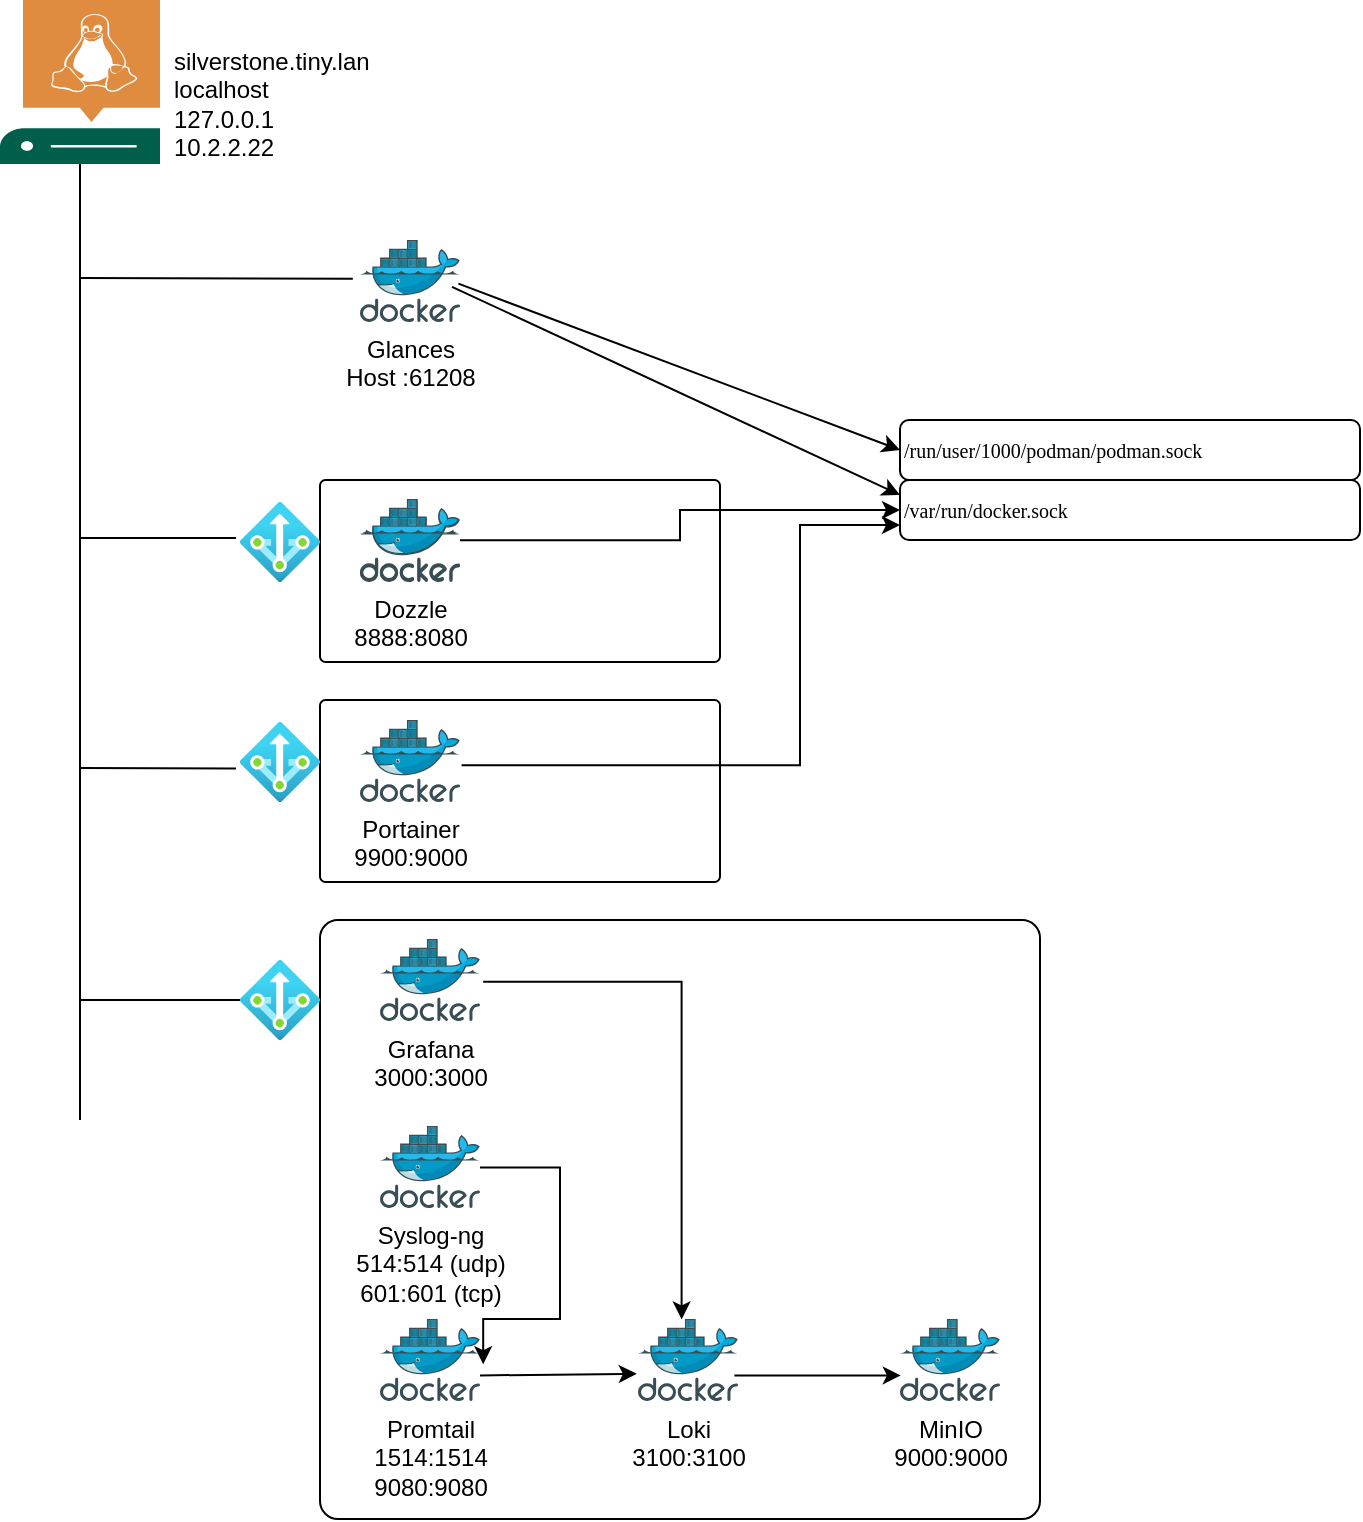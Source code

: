<mxfile version="24.2.7" type="github">
  <diagram name="Page-1" id="xcAeZ0c_36jicNpxhuPr">
    <mxGraphModel dx="1050" dy="565" grid="1" gridSize="10" guides="1" tooltips="1" connect="1" arrows="1" fold="1" page="1" pageScale="1" pageWidth="827" pageHeight="1169" math="0" shadow="0">
      <root>
        <mxCell id="0" />
        <mxCell id="1" parent="0" />
        <mxCell id="pyQKvO4d3ydewZ7Dew-t-25" value="" style="rounded=1;whiteSpace=wrap;html=1;arcSize=3;" vertex="1" parent="1">
          <mxGeometry x="240" y="240" width="200" height="91" as="geometry" />
        </mxCell>
        <mxCell id="pyQKvO4d3ydewZ7Dew-t-26" value="Portainer&lt;div&gt;9900:9000&lt;/div&gt;" style="image;sketch=0;aspect=fixed;html=1;points=[];align=center;fontSize=12;image=img/lib/mscae/Docker.svg;" vertex="1" parent="1">
          <mxGeometry x="260" y="250" width="50" height="41" as="geometry" />
        </mxCell>
        <mxCell id="pyQKvO4d3ydewZ7Dew-t-27" value="" style="image;aspect=fixed;html=1;points=[];align=center;fontSize=12;image=img/lib/azure2/networking/NAT.svg;" vertex="1" parent="1">
          <mxGeometry x="200" y="251" width="40" height="40" as="geometry" />
        </mxCell>
        <mxCell id="pyQKvO4d3ydewZ7Dew-t-23" value="" style="rounded=1;whiteSpace=wrap;html=1;arcSize=3;" vertex="1" parent="1">
          <mxGeometry x="240" y="350" width="200" height="91" as="geometry" />
        </mxCell>
        <mxCell id="pyQKvO4d3ydewZ7Dew-t-21" value="" style="rounded=1;whiteSpace=wrap;html=1;arcSize=3;" vertex="1" parent="1">
          <mxGeometry x="240" y="460" width="360" height="299.5" as="geometry" />
        </mxCell>
        <mxCell id="pyQKvO4d3ydewZ7Dew-t-1" value="Glances&lt;div&gt;Host :61208&lt;/div&gt;" style="image;sketch=0;aspect=fixed;html=1;points=[];align=center;fontSize=12;image=img/lib/mscae/Docker.svg;" vertex="1" parent="1">
          <mxGeometry x="260" y="120" width="50" height="41" as="geometry" />
        </mxCell>
        <mxCell id="pyQKvO4d3ydewZ7Dew-t-2" value="Dozzle&lt;div&gt;8888:8080&lt;/div&gt;" style="image;sketch=0;aspect=fixed;html=1;points=[];align=center;fontSize=12;image=img/lib/mscae/Docker.svg;" vertex="1" parent="1">
          <mxGeometry x="260" y="249.5" width="50" height="41" as="geometry" />
        </mxCell>
        <mxCell id="pyQKvO4d3ydewZ7Dew-t-3" value="Grafana&lt;div&gt;3000:3000&lt;/div&gt;" style="image;sketch=0;aspect=fixed;html=1;points=[];align=center;fontSize=12;image=img/lib/mscae/Docker.svg;" vertex="1" parent="1">
          <mxGeometry x="270" y="469.5" width="50" height="41" as="geometry" />
        </mxCell>
        <mxCell id="pyQKvO4d3ydewZ7Dew-t-4" value="Loki&lt;div&gt;3100:3100&lt;/div&gt;" style="image;sketch=0;aspect=fixed;html=1;points=[];align=center;fontSize=12;image=img/lib/mscae/Docker.svg;" vertex="1" parent="1">
          <mxGeometry x="399" y="659.5" width="50" height="41" as="geometry" />
        </mxCell>
        <mxCell id="pyQKvO4d3ydewZ7Dew-t-5" value="MinIO&lt;div&gt;9000:9000&lt;/div&gt;" style="image;sketch=0;aspect=fixed;html=1;points=[];align=center;fontSize=12;image=img/lib/mscae/Docker.svg;" vertex="1" parent="1">
          <mxGeometry x="530" y="659.5" width="50" height="41" as="geometry" />
        </mxCell>
        <mxCell id="pyQKvO4d3ydewZ7Dew-t-6" value="Portainer&lt;div&gt;9900:9000&lt;/div&gt;" style="image;sketch=0;aspect=fixed;html=1;points=[];align=center;fontSize=12;image=img/lib/mscae/Docker.svg;" vertex="1" parent="1">
          <mxGeometry x="260" y="360" width="50" height="41" as="geometry" />
        </mxCell>
        <mxCell id="pyQKvO4d3ydewZ7Dew-t-7" value="Promtail&lt;div&gt;1514:1514&lt;/div&gt;&lt;div&gt;9080:9080&lt;/div&gt;" style="image;sketch=0;aspect=fixed;html=1;points=[];align=center;fontSize=12;image=img/lib/mscae/Docker.svg;" vertex="1" parent="1">
          <mxGeometry x="270" y="659.5" width="50" height="41" as="geometry" />
        </mxCell>
        <mxCell id="pyQKvO4d3ydewZ7Dew-t-8" value="Syslog-ng&lt;div&gt;514:514 (udp)&lt;/div&gt;&lt;div&gt;601:601 (tcp)&lt;/div&gt;" style="image;sketch=0;aspect=fixed;html=1;points=[];align=center;fontSize=12;image=img/lib/mscae/Docker.svg;" vertex="1" parent="1">
          <mxGeometry x="270" y="563" width="50" height="41" as="geometry" />
        </mxCell>
        <mxCell id="pyQKvO4d3ydewZ7Dew-t-9" value="/var/run/docker.sock" style="rounded=1;whiteSpace=wrap;html=1;align=left;fontFamily=Verdana;fontSize=10;" vertex="1" parent="1">
          <mxGeometry x="530" y="240" width="230" height="30" as="geometry" />
        </mxCell>
        <mxCell id="pyQKvO4d3ydewZ7Dew-t-11" value="/run/user/1000/podman/podman.sock" style="rounded=1;whiteSpace=wrap;html=1;align=left;fontFamily=Verdana;fontSize=10;" vertex="1" parent="1">
          <mxGeometry x="530" y="210" width="230" height="30" as="geometry" />
        </mxCell>
        <mxCell id="pyQKvO4d3ydewZ7Dew-t-13" value="" style="orthogonalLoop=1;jettySize=auto;html=1;rounded=0;entryX=0;entryY=0.5;entryDx=0;entryDy=0;exitX=0.984;exitY=0.532;exitDx=0;exitDy=0;exitPerimeter=0;" edge="1" parent="1" source="pyQKvO4d3ydewZ7Dew-t-1" target="pyQKvO4d3ydewZ7Dew-t-11">
          <mxGeometry width="80" relative="1" as="geometry">
            <mxPoint x="360" y="180" as="sourcePoint" />
            <mxPoint x="454" y="224.5" as="targetPoint" />
          </mxGeometry>
        </mxCell>
        <mxCell id="pyQKvO4d3ydewZ7Dew-t-14" value="" style="orthogonalLoop=1;jettySize=auto;html=1;rounded=0;exitX=0.92;exitY=0.571;exitDx=0;exitDy=0;exitPerimeter=0;entryX=0;entryY=0.25;entryDx=0;entryDy=0;" edge="1" parent="1" source="pyQKvO4d3ydewZ7Dew-t-1" target="pyQKvO4d3ydewZ7Dew-t-9">
          <mxGeometry width="80" relative="1" as="geometry">
            <mxPoint x="360" y="170" as="sourcePoint" />
            <mxPoint x="510" y="240" as="targetPoint" />
          </mxGeometry>
        </mxCell>
        <mxCell id="pyQKvO4d3ydewZ7Dew-t-15" value="" style="orthogonalLoop=1;jettySize=auto;html=1;rounded=0;exitX=1;exitY=0.502;exitDx=0;exitDy=0;exitPerimeter=0;entryX=0;entryY=0.5;entryDx=0;entryDy=0;edgeStyle=orthogonalEdgeStyle;" edge="1" parent="1" source="pyQKvO4d3ydewZ7Dew-t-2" target="pyQKvO4d3ydewZ7Dew-t-9">
          <mxGeometry width="80" relative="1" as="geometry">
            <mxPoint x="330" y="221" as="sourcePoint" />
            <mxPoint x="490" y="260" as="targetPoint" />
          </mxGeometry>
        </mxCell>
        <mxCell id="pyQKvO4d3ydewZ7Dew-t-16" value="" style="orthogonalLoop=1;jettySize=auto;html=1;rounded=0;exitX=1.016;exitY=0.551;exitDx=0;exitDy=0;exitPerimeter=0;entryX=0;entryY=0.75;entryDx=0;entryDy=0;edgeStyle=orthogonalEdgeStyle;" edge="1" parent="1" source="pyQKvO4d3ydewZ7Dew-t-6" target="pyQKvO4d3ydewZ7Dew-t-9">
          <mxGeometry width="80" relative="1" as="geometry">
            <mxPoint x="320" y="301" as="sourcePoint" />
            <mxPoint x="510" y="280" as="targetPoint" />
            <Array as="points">
              <mxPoint x="480" y="383" />
              <mxPoint x="480" y="263" />
            </Array>
          </mxGeometry>
        </mxCell>
        <mxCell id="pyQKvO4d3ydewZ7Dew-t-17" value="" style="orthogonalLoop=1;jettySize=auto;html=1;rounded=0;exitX=1;exitY=0.505;exitDx=0;exitDy=0;exitPerimeter=0;entryX=1.032;entryY=0.551;entryDx=0;entryDy=0;entryPerimeter=0;edgeStyle=orthogonalEdgeStyle;" edge="1" parent="1" source="pyQKvO4d3ydewZ7Dew-t-8" target="pyQKvO4d3ydewZ7Dew-t-7">
          <mxGeometry width="80" relative="1" as="geometry">
            <mxPoint x="331" y="412.5" as="sourcePoint" />
            <mxPoint x="550" y="292.5" as="targetPoint" />
            <Array as="points">
              <mxPoint x="360" y="583.5" />
              <mxPoint x="360" y="659.5" />
              <mxPoint x="322" y="659.5" />
            </Array>
          </mxGeometry>
        </mxCell>
        <mxCell id="pyQKvO4d3ydewZ7Dew-t-18" value="" style="orthogonalLoop=1;jettySize=auto;html=1;rounded=0;exitX=1;exitY=0.688;exitDx=0;exitDy=0;exitPerimeter=0;entryX=-0.012;entryY=0.668;entryDx=0;entryDy=0;entryPerimeter=0;" edge="1" parent="1" source="pyQKvO4d3ydewZ7Dew-t-7" target="pyQKvO4d3ydewZ7Dew-t-4">
          <mxGeometry width="80" relative="1" as="geometry">
            <mxPoint x="341" y="422.5" as="sourcePoint" />
            <mxPoint x="560" y="302.5" as="targetPoint" />
          </mxGeometry>
        </mxCell>
        <mxCell id="pyQKvO4d3ydewZ7Dew-t-19" value="" style="orthogonalLoop=1;jettySize=auto;html=1;rounded=0;exitX=0.964;exitY=0.688;exitDx=0;exitDy=0;exitPerimeter=0;entryX=0.008;entryY=0.688;entryDx=0;entryDy=0;entryPerimeter=0;" edge="1" parent="1" source="pyQKvO4d3ydewZ7Dew-t-4" target="pyQKvO4d3ydewZ7Dew-t-5">
          <mxGeometry width="80" relative="1" as="geometry">
            <mxPoint x="351" y="432.5" as="sourcePoint" />
            <mxPoint x="570" y="312.5" as="targetPoint" />
          </mxGeometry>
        </mxCell>
        <mxCell id="pyQKvO4d3ydewZ7Dew-t-20" value="" style="orthogonalLoop=1;jettySize=auto;html=1;rounded=0;exitX=1.032;exitY=0.522;exitDx=0;exitDy=0;exitPerimeter=0;entryX=0.436;entryY=0.005;entryDx=0;entryDy=0;entryPerimeter=0;edgeStyle=orthogonalEdgeStyle;" edge="1" parent="1" source="pyQKvO4d3ydewZ7Dew-t-3" target="pyQKvO4d3ydewZ7Dew-t-4">
          <mxGeometry width="80" relative="1" as="geometry">
            <mxPoint x="361" y="442.5" as="sourcePoint" />
            <mxPoint x="580" y="322.5" as="targetPoint" />
          </mxGeometry>
        </mxCell>
        <mxCell id="pyQKvO4d3ydewZ7Dew-t-22" value="" style="image;aspect=fixed;html=1;points=[];align=center;fontSize=12;image=img/lib/azure2/networking/NAT.svg;" vertex="1" parent="1">
          <mxGeometry x="200" y="480" width="40" height="40" as="geometry" />
        </mxCell>
        <mxCell id="pyQKvO4d3ydewZ7Dew-t-24" value="" style="image;aspect=fixed;html=1;points=[];align=center;fontSize=12;image=img/lib/azure2/networking/NAT.svg;" vertex="1" parent="1">
          <mxGeometry x="200" y="361" width="40" height="40" as="geometry" />
        </mxCell>
        <mxCell id="pyQKvO4d3ydewZ7Dew-t-28" value="" style="orthogonalLoop=1;jettySize=auto;html=1;rounded=0;endArrow=none;endFill=0;" edge="1" parent="1" source="pyQKvO4d3ydewZ7Dew-t-33">
          <mxGeometry width="80" relative="1" as="geometry">
            <mxPoint x="120" y="80" as="sourcePoint" />
            <mxPoint x="120" y="560" as="targetPoint" />
          </mxGeometry>
        </mxCell>
        <mxCell id="pyQKvO4d3ydewZ7Dew-t-29" value="" style="orthogonalLoop=1;jettySize=auto;html=1;rounded=0;endArrow=none;endFill=0;entryX=-0.072;entryY=0.473;entryDx=0;entryDy=0;entryPerimeter=0;" edge="1" parent="1" target="pyQKvO4d3ydewZ7Dew-t-1">
          <mxGeometry width="80" relative="1" as="geometry">
            <mxPoint x="120" y="139" as="sourcePoint" />
            <mxPoint x="130" y="570" as="targetPoint" />
          </mxGeometry>
        </mxCell>
        <mxCell id="pyQKvO4d3ydewZ7Dew-t-30" value="" style="orthogonalLoop=1;jettySize=auto;html=1;rounded=0;endArrow=none;endFill=0;entryX=-0.05;entryY=0.45;entryDx=0;entryDy=0;entryPerimeter=0;" edge="1" parent="1" target="pyQKvO4d3ydewZ7Dew-t-27">
          <mxGeometry width="80" relative="1" as="geometry">
            <mxPoint x="120" y="269" as="sourcePoint" />
            <mxPoint x="266" y="149" as="targetPoint" />
          </mxGeometry>
        </mxCell>
        <mxCell id="pyQKvO4d3ydewZ7Dew-t-31" value="" style="orthogonalLoop=1;jettySize=auto;html=1;rounded=0;endArrow=none;endFill=0;entryX=-0.05;entryY=0.58;entryDx=0;entryDy=0;entryPerimeter=0;" edge="1" parent="1" target="pyQKvO4d3ydewZ7Dew-t-24">
          <mxGeometry width="80" relative="1" as="geometry">
            <mxPoint x="120" y="384" as="sourcePoint" />
            <mxPoint x="276" y="159" as="targetPoint" />
          </mxGeometry>
        </mxCell>
        <mxCell id="pyQKvO4d3ydewZ7Dew-t-32" value="" style="orthogonalLoop=1;jettySize=auto;html=1;rounded=0;endArrow=none;endFill=0;" edge="1" parent="1">
          <mxGeometry width="80" relative="1" as="geometry">
            <mxPoint x="120" y="500" as="sourcePoint" />
            <mxPoint x="200" y="500" as="targetPoint" />
          </mxGeometry>
        </mxCell>
        <mxCell id="pyQKvO4d3ydewZ7Dew-t-33" value="" style="sketch=0;pointerEvents=1;shadow=0;dashed=0;html=1;strokeColor=none;fillColor=#005F4B;labelPosition=center;verticalLabelPosition=bottom;verticalAlign=top;align=center;outlineConnect=0;shape=mxgraph.veeam2.linux_server;" vertex="1" parent="1">
          <mxGeometry x="80" width="80" height="82" as="geometry" />
        </mxCell>
        <mxCell id="pyQKvO4d3ydewZ7Dew-t-34" value="silverstone.tiny.lan&lt;div&gt;localhost&lt;/div&gt;&lt;div&gt;127.0.0.1&lt;br&gt;&lt;div&gt;10.2.2.22&lt;/div&gt;&lt;/div&gt;" style="text;html=1;align=left;verticalAlign=middle;whiteSpace=wrap;rounded=0;" vertex="1" parent="1">
          <mxGeometry x="165" y="22" width="110" height="60" as="geometry" />
        </mxCell>
      </root>
    </mxGraphModel>
  </diagram>
</mxfile>
